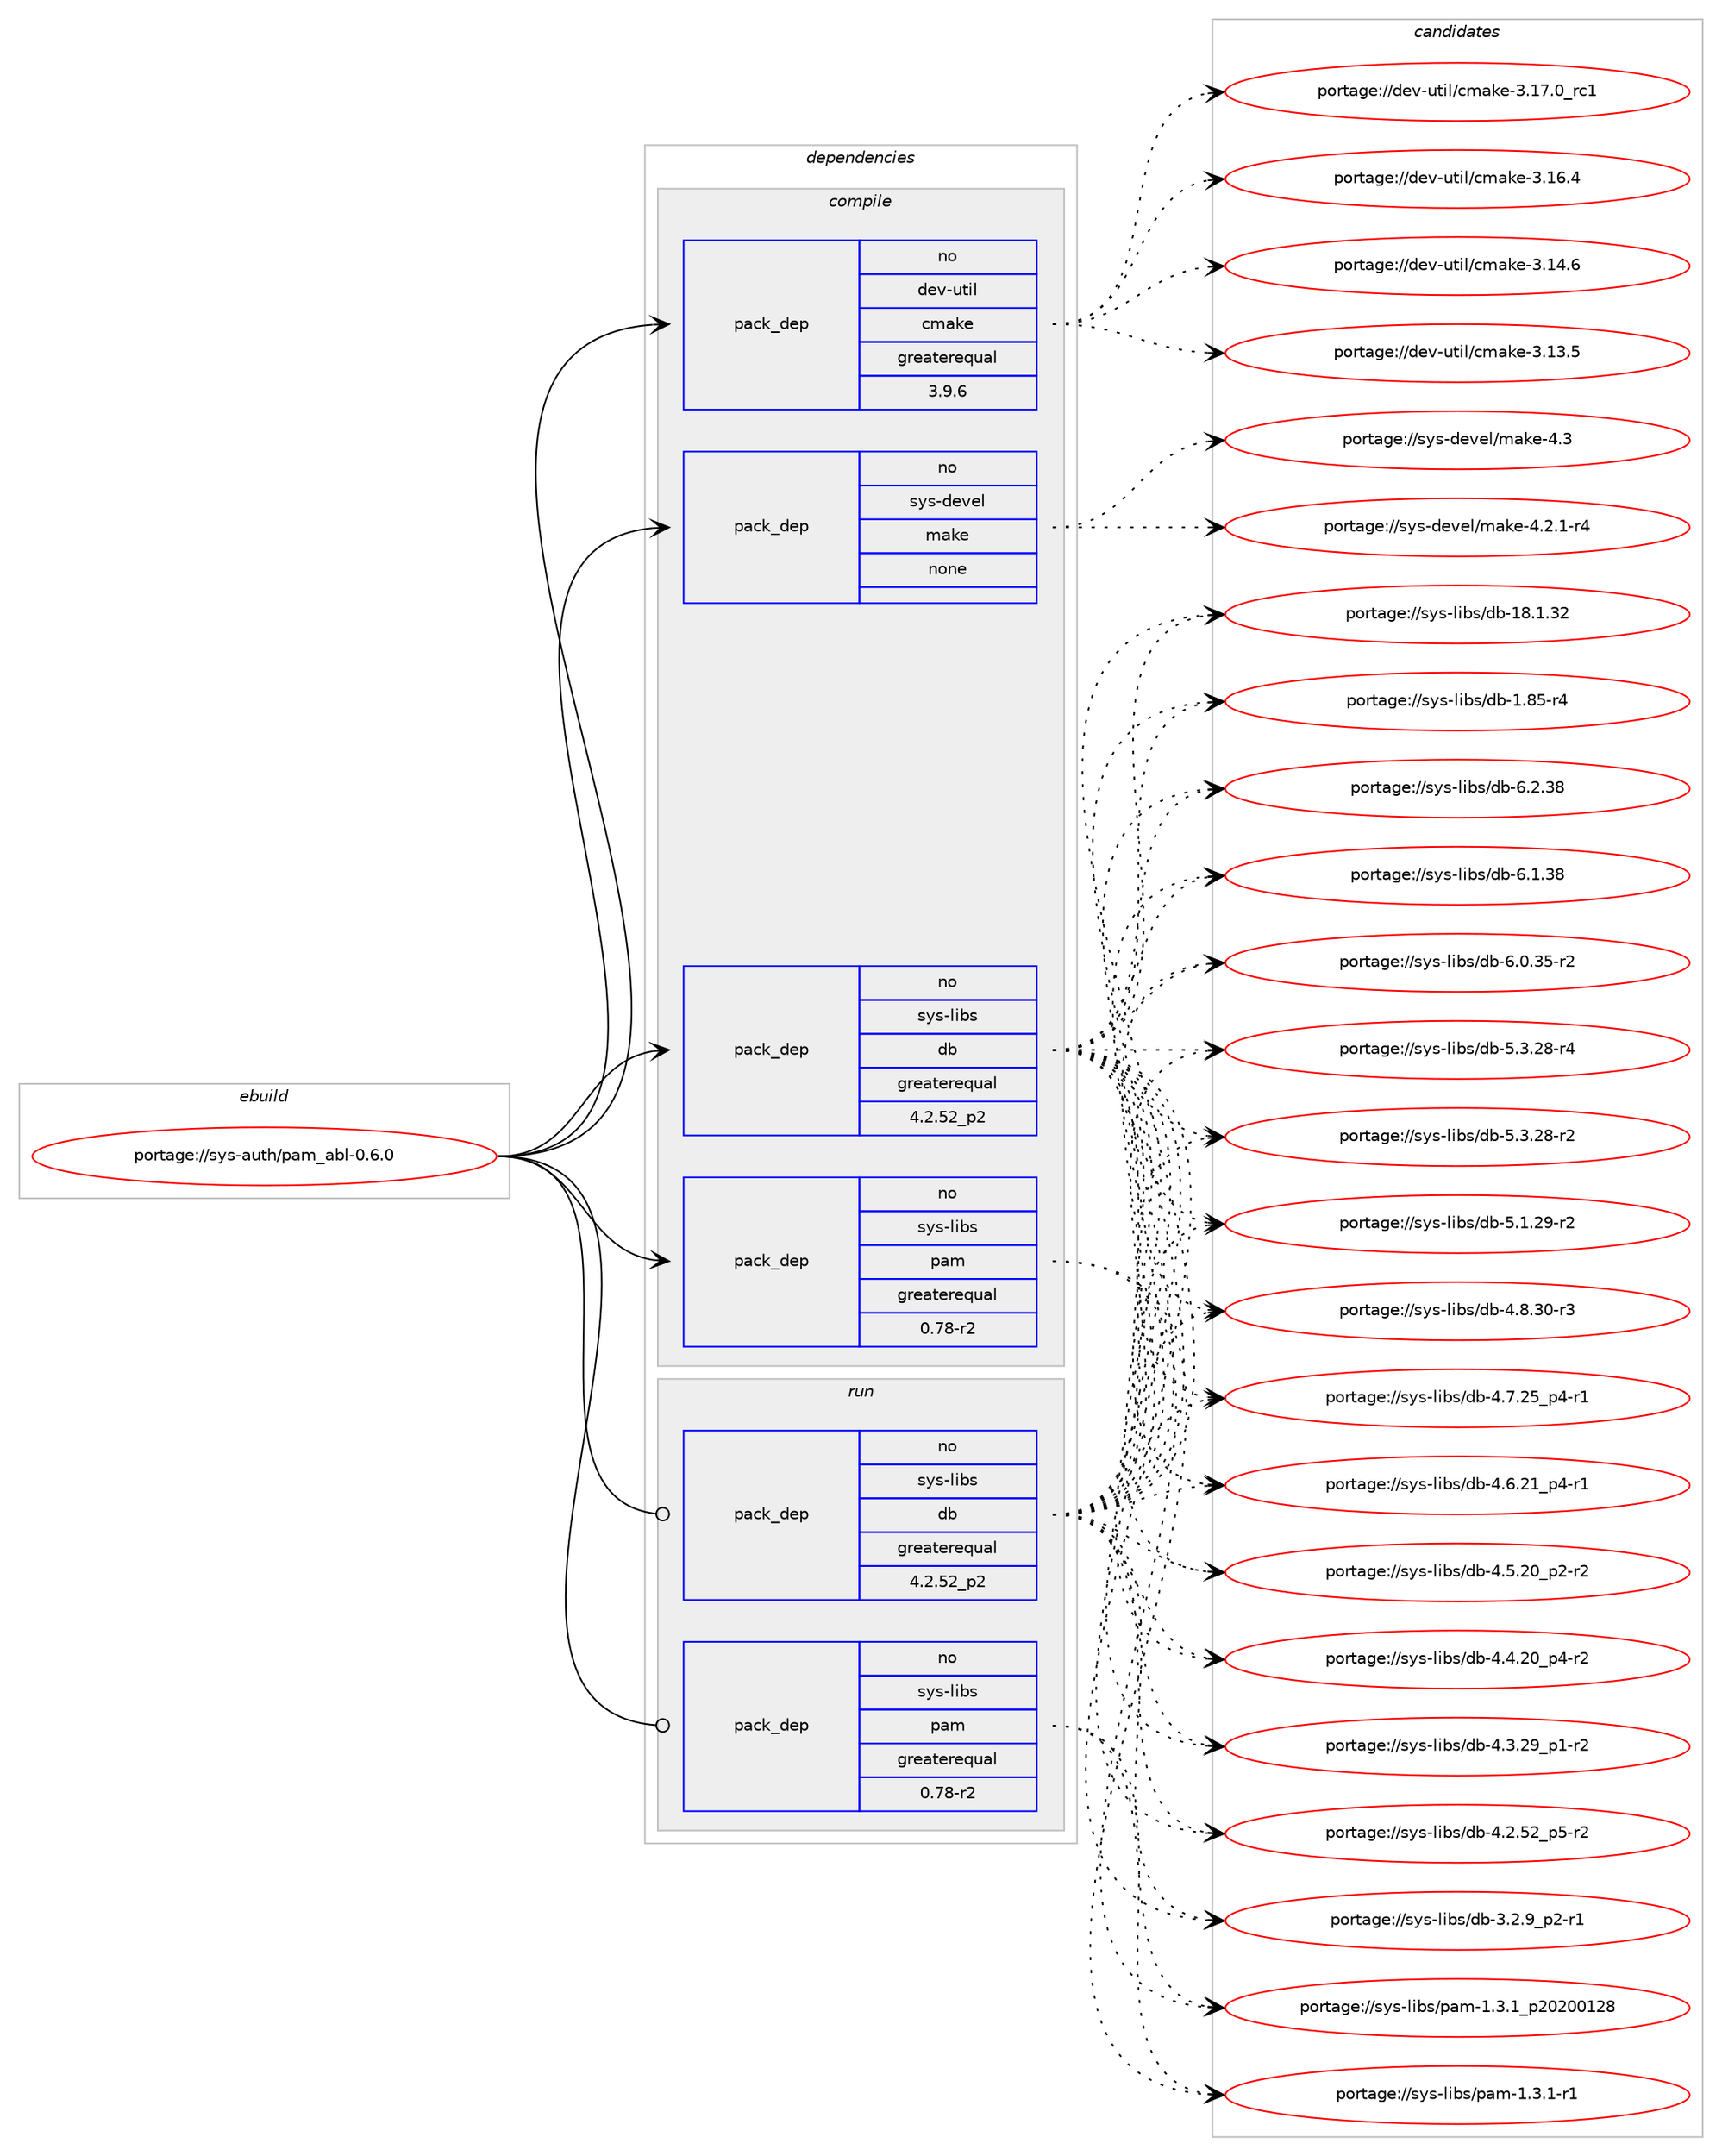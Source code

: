 digraph prolog {

# *************
# Graph options
# *************

newrank=true;
concentrate=true;
compound=true;
graph [rankdir=LR,fontname=Helvetica,fontsize=10,ranksep=1.5];#, ranksep=2.5, nodesep=0.2];
edge  [arrowhead=vee];
node  [fontname=Helvetica,fontsize=10];

# **********
# The ebuild
# **********

subgraph cluster_leftcol {
color=gray;
rank=same;
label=<<i>ebuild</i>>;
id [label="portage://sys-auth/pam_abl-0.6.0", color=red, width=4, href="../sys-auth/pam_abl-0.6.0.svg"];
}

# ****************
# The dependencies
# ****************

subgraph cluster_midcol {
color=gray;
label=<<i>dependencies</i>>;
subgraph cluster_compile {
fillcolor="#eeeeee";
style=filled;
label=<<i>compile</i>>;
subgraph pack44584 {
dependency57874 [label=<<TABLE BORDER="0" CELLBORDER="1" CELLSPACING="0" CELLPADDING="4" WIDTH="220"><TR><TD ROWSPAN="6" CELLPADDING="30">pack_dep</TD></TR><TR><TD WIDTH="110">no</TD></TR><TR><TD>dev-util</TD></TR><TR><TD>cmake</TD></TR><TR><TD>greaterequal</TD></TR><TR><TD>3.9.6</TD></TR></TABLE>>, shape=none, color=blue];
}
id:e -> dependency57874:w [weight=20,style="solid",arrowhead="vee"];
subgraph pack44585 {
dependency57875 [label=<<TABLE BORDER="0" CELLBORDER="1" CELLSPACING="0" CELLPADDING="4" WIDTH="220"><TR><TD ROWSPAN="6" CELLPADDING="30">pack_dep</TD></TR><TR><TD WIDTH="110">no</TD></TR><TR><TD>sys-devel</TD></TR><TR><TD>make</TD></TR><TR><TD>none</TD></TR><TR><TD></TD></TR></TABLE>>, shape=none, color=blue];
}
id:e -> dependency57875:w [weight=20,style="solid",arrowhead="vee"];
subgraph pack44586 {
dependency57876 [label=<<TABLE BORDER="0" CELLBORDER="1" CELLSPACING="0" CELLPADDING="4" WIDTH="220"><TR><TD ROWSPAN="6" CELLPADDING="30">pack_dep</TD></TR><TR><TD WIDTH="110">no</TD></TR><TR><TD>sys-libs</TD></TR><TR><TD>db</TD></TR><TR><TD>greaterequal</TD></TR><TR><TD>4.2.52_p2</TD></TR></TABLE>>, shape=none, color=blue];
}
id:e -> dependency57876:w [weight=20,style="solid",arrowhead="vee"];
subgraph pack44587 {
dependency57877 [label=<<TABLE BORDER="0" CELLBORDER="1" CELLSPACING="0" CELLPADDING="4" WIDTH="220"><TR><TD ROWSPAN="6" CELLPADDING="30">pack_dep</TD></TR><TR><TD WIDTH="110">no</TD></TR><TR><TD>sys-libs</TD></TR><TR><TD>pam</TD></TR><TR><TD>greaterequal</TD></TR><TR><TD>0.78-r2</TD></TR></TABLE>>, shape=none, color=blue];
}
id:e -> dependency57877:w [weight=20,style="solid",arrowhead="vee"];
}
subgraph cluster_compileandrun {
fillcolor="#eeeeee";
style=filled;
label=<<i>compile and run</i>>;
}
subgraph cluster_run {
fillcolor="#eeeeee";
style=filled;
label=<<i>run</i>>;
subgraph pack44588 {
dependency57878 [label=<<TABLE BORDER="0" CELLBORDER="1" CELLSPACING="0" CELLPADDING="4" WIDTH="220"><TR><TD ROWSPAN="6" CELLPADDING="30">pack_dep</TD></TR><TR><TD WIDTH="110">no</TD></TR><TR><TD>sys-libs</TD></TR><TR><TD>db</TD></TR><TR><TD>greaterequal</TD></TR><TR><TD>4.2.52_p2</TD></TR></TABLE>>, shape=none, color=blue];
}
id:e -> dependency57878:w [weight=20,style="solid",arrowhead="odot"];
subgraph pack44589 {
dependency57879 [label=<<TABLE BORDER="0" CELLBORDER="1" CELLSPACING="0" CELLPADDING="4" WIDTH="220"><TR><TD ROWSPAN="6" CELLPADDING="30">pack_dep</TD></TR><TR><TD WIDTH="110">no</TD></TR><TR><TD>sys-libs</TD></TR><TR><TD>pam</TD></TR><TR><TD>greaterequal</TD></TR><TR><TD>0.78-r2</TD></TR></TABLE>>, shape=none, color=blue];
}
id:e -> dependency57879:w [weight=20,style="solid",arrowhead="odot"];
}
}

# **************
# The candidates
# **************

subgraph cluster_choices {
rank=same;
color=gray;
label=<<i>candidates</i>>;

subgraph choice44584 {
color=black;
nodesep=1;
choice1001011184511711610510847991099710710145514649554648951149949 [label="portage://dev-util/cmake-3.17.0_rc1", color=red, width=4,href="../dev-util/cmake-3.17.0_rc1.svg"];
choice1001011184511711610510847991099710710145514649544652 [label="portage://dev-util/cmake-3.16.4", color=red, width=4,href="../dev-util/cmake-3.16.4.svg"];
choice1001011184511711610510847991099710710145514649524654 [label="portage://dev-util/cmake-3.14.6", color=red, width=4,href="../dev-util/cmake-3.14.6.svg"];
choice1001011184511711610510847991099710710145514649514653 [label="portage://dev-util/cmake-3.13.5", color=red, width=4,href="../dev-util/cmake-3.13.5.svg"];
dependency57874:e -> choice1001011184511711610510847991099710710145514649554648951149949:w [style=dotted,weight="100"];
dependency57874:e -> choice1001011184511711610510847991099710710145514649544652:w [style=dotted,weight="100"];
dependency57874:e -> choice1001011184511711610510847991099710710145514649524654:w [style=dotted,weight="100"];
dependency57874:e -> choice1001011184511711610510847991099710710145514649514653:w [style=dotted,weight="100"];
}
subgraph choice44585 {
color=black;
nodesep=1;
choice11512111545100101118101108471099710710145524651 [label="portage://sys-devel/make-4.3", color=red, width=4,href="../sys-devel/make-4.3.svg"];
choice1151211154510010111810110847109971071014552465046494511452 [label="portage://sys-devel/make-4.2.1-r4", color=red, width=4,href="../sys-devel/make-4.2.1-r4.svg"];
dependency57875:e -> choice11512111545100101118101108471099710710145524651:w [style=dotted,weight="100"];
dependency57875:e -> choice1151211154510010111810110847109971071014552465046494511452:w [style=dotted,weight="100"];
}
subgraph choice44586 {
color=black;
nodesep=1;
choice1151211154510810598115471009845544650465156 [label="portage://sys-libs/db-6.2.38", color=red, width=4,href="../sys-libs/db-6.2.38.svg"];
choice1151211154510810598115471009845544649465156 [label="portage://sys-libs/db-6.1.38", color=red, width=4,href="../sys-libs/db-6.1.38.svg"];
choice11512111545108105981154710098455446484651534511450 [label="portage://sys-libs/db-6.0.35-r2", color=red, width=4,href="../sys-libs/db-6.0.35-r2.svg"];
choice11512111545108105981154710098455346514650564511452 [label="portage://sys-libs/db-5.3.28-r4", color=red, width=4,href="../sys-libs/db-5.3.28-r4.svg"];
choice11512111545108105981154710098455346514650564511450 [label="portage://sys-libs/db-5.3.28-r2", color=red, width=4,href="../sys-libs/db-5.3.28-r2.svg"];
choice11512111545108105981154710098455346494650574511450 [label="portage://sys-libs/db-5.1.29-r2", color=red, width=4,href="../sys-libs/db-5.1.29-r2.svg"];
choice11512111545108105981154710098455246564651484511451 [label="portage://sys-libs/db-4.8.30-r3", color=red, width=4,href="../sys-libs/db-4.8.30-r3.svg"];
choice115121115451081059811547100984552465546505395112524511449 [label="portage://sys-libs/db-4.7.25_p4-r1", color=red, width=4,href="../sys-libs/db-4.7.25_p4-r1.svg"];
choice115121115451081059811547100984552465446504995112524511449 [label="portage://sys-libs/db-4.6.21_p4-r1", color=red, width=4,href="../sys-libs/db-4.6.21_p4-r1.svg"];
choice115121115451081059811547100984552465346504895112504511450 [label="portage://sys-libs/db-4.5.20_p2-r2", color=red, width=4,href="../sys-libs/db-4.5.20_p2-r2.svg"];
choice115121115451081059811547100984552465246504895112524511450 [label="portage://sys-libs/db-4.4.20_p4-r2", color=red, width=4,href="../sys-libs/db-4.4.20_p4-r2.svg"];
choice115121115451081059811547100984552465146505795112494511450 [label="portage://sys-libs/db-4.3.29_p1-r2", color=red, width=4,href="../sys-libs/db-4.3.29_p1-r2.svg"];
choice115121115451081059811547100984552465046535095112534511450 [label="portage://sys-libs/db-4.2.52_p5-r2", color=red, width=4,href="../sys-libs/db-4.2.52_p5-r2.svg"];
choice1151211154510810598115471009845514650465795112504511449 [label="portage://sys-libs/db-3.2.9_p2-r1", color=red, width=4,href="../sys-libs/db-3.2.9_p2-r1.svg"];
choice115121115451081059811547100984549564649465150 [label="portage://sys-libs/db-18.1.32", color=red, width=4,href="../sys-libs/db-18.1.32.svg"];
choice1151211154510810598115471009845494656534511452 [label="portage://sys-libs/db-1.85-r4", color=red, width=4,href="../sys-libs/db-1.85-r4.svg"];
dependency57876:e -> choice1151211154510810598115471009845544650465156:w [style=dotted,weight="100"];
dependency57876:e -> choice1151211154510810598115471009845544649465156:w [style=dotted,weight="100"];
dependency57876:e -> choice11512111545108105981154710098455446484651534511450:w [style=dotted,weight="100"];
dependency57876:e -> choice11512111545108105981154710098455346514650564511452:w [style=dotted,weight="100"];
dependency57876:e -> choice11512111545108105981154710098455346514650564511450:w [style=dotted,weight="100"];
dependency57876:e -> choice11512111545108105981154710098455346494650574511450:w [style=dotted,weight="100"];
dependency57876:e -> choice11512111545108105981154710098455246564651484511451:w [style=dotted,weight="100"];
dependency57876:e -> choice115121115451081059811547100984552465546505395112524511449:w [style=dotted,weight="100"];
dependency57876:e -> choice115121115451081059811547100984552465446504995112524511449:w [style=dotted,weight="100"];
dependency57876:e -> choice115121115451081059811547100984552465346504895112504511450:w [style=dotted,weight="100"];
dependency57876:e -> choice115121115451081059811547100984552465246504895112524511450:w [style=dotted,weight="100"];
dependency57876:e -> choice115121115451081059811547100984552465146505795112494511450:w [style=dotted,weight="100"];
dependency57876:e -> choice115121115451081059811547100984552465046535095112534511450:w [style=dotted,weight="100"];
dependency57876:e -> choice1151211154510810598115471009845514650465795112504511449:w [style=dotted,weight="100"];
dependency57876:e -> choice115121115451081059811547100984549564649465150:w [style=dotted,weight="100"];
dependency57876:e -> choice1151211154510810598115471009845494656534511452:w [style=dotted,weight="100"];
}
subgraph choice44587 {
color=black;
nodesep=1;
choice11512111545108105981154711297109454946514649951125048504848495056 [label="portage://sys-libs/pam-1.3.1_p20200128", color=red, width=4,href="../sys-libs/pam-1.3.1_p20200128.svg"];
choice115121115451081059811547112971094549465146494511449 [label="portage://sys-libs/pam-1.3.1-r1", color=red, width=4,href="../sys-libs/pam-1.3.1-r1.svg"];
dependency57877:e -> choice11512111545108105981154711297109454946514649951125048504848495056:w [style=dotted,weight="100"];
dependency57877:e -> choice115121115451081059811547112971094549465146494511449:w [style=dotted,weight="100"];
}
subgraph choice44588 {
color=black;
nodesep=1;
choice1151211154510810598115471009845544650465156 [label="portage://sys-libs/db-6.2.38", color=red, width=4,href="../sys-libs/db-6.2.38.svg"];
choice1151211154510810598115471009845544649465156 [label="portage://sys-libs/db-6.1.38", color=red, width=4,href="../sys-libs/db-6.1.38.svg"];
choice11512111545108105981154710098455446484651534511450 [label="portage://sys-libs/db-6.0.35-r2", color=red, width=4,href="../sys-libs/db-6.0.35-r2.svg"];
choice11512111545108105981154710098455346514650564511452 [label="portage://sys-libs/db-5.3.28-r4", color=red, width=4,href="../sys-libs/db-5.3.28-r4.svg"];
choice11512111545108105981154710098455346514650564511450 [label="portage://sys-libs/db-5.3.28-r2", color=red, width=4,href="../sys-libs/db-5.3.28-r2.svg"];
choice11512111545108105981154710098455346494650574511450 [label="portage://sys-libs/db-5.1.29-r2", color=red, width=4,href="../sys-libs/db-5.1.29-r2.svg"];
choice11512111545108105981154710098455246564651484511451 [label="portage://sys-libs/db-4.8.30-r3", color=red, width=4,href="../sys-libs/db-4.8.30-r3.svg"];
choice115121115451081059811547100984552465546505395112524511449 [label="portage://sys-libs/db-4.7.25_p4-r1", color=red, width=4,href="../sys-libs/db-4.7.25_p4-r1.svg"];
choice115121115451081059811547100984552465446504995112524511449 [label="portage://sys-libs/db-4.6.21_p4-r1", color=red, width=4,href="../sys-libs/db-4.6.21_p4-r1.svg"];
choice115121115451081059811547100984552465346504895112504511450 [label="portage://sys-libs/db-4.5.20_p2-r2", color=red, width=4,href="../sys-libs/db-4.5.20_p2-r2.svg"];
choice115121115451081059811547100984552465246504895112524511450 [label="portage://sys-libs/db-4.4.20_p4-r2", color=red, width=4,href="../sys-libs/db-4.4.20_p4-r2.svg"];
choice115121115451081059811547100984552465146505795112494511450 [label="portage://sys-libs/db-4.3.29_p1-r2", color=red, width=4,href="../sys-libs/db-4.3.29_p1-r2.svg"];
choice115121115451081059811547100984552465046535095112534511450 [label="portage://sys-libs/db-4.2.52_p5-r2", color=red, width=4,href="../sys-libs/db-4.2.52_p5-r2.svg"];
choice1151211154510810598115471009845514650465795112504511449 [label="portage://sys-libs/db-3.2.9_p2-r1", color=red, width=4,href="../sys-libs/db-3.2.9_p2-r1.svg"];
choice115121115451081059811547100984549564649465150 [label="portage://sys-libs/db-18.1.32", color=red, width=4,href="../sys-libs/db-18.1.32.svg"];
choice1151211154510810598115471009845494656534511452 [label="portage://sys-libs/db-1.85-r4", color=red, width=4,href="../sys-libs/db-1.85-r4.svg"];
dependency57878:e -> choice1151211154510810598115471009845544650465156:w [style=dotted,weight="100"];
dependency57878:e -> choice1151211154510810598115471009845544649465156:w [style=dotted,weight="100"];
dependency57878:e -> choice11512111545108105981154710098455446484651534511450:w [style=dotted,weight="100"];
dependency57878:e -> choice11512111545108105981154710098455346514650564511452:w [style=dotted,weight="100"];
dependency57878:e -> choice11512111545108105981154710098455346514650564511450:w [style=dotted,weight="100"];
dependency57878:e -> choice11512111545108105981154710098455346494650574511450:w [style=dotted,weight="100"];
dependency57878:e -> choice11512111545108105981154710098455246564651484511451:w [style=dotted,weight="100"];
dependency57878:e -> choice115121115451081059811547100984552465546505395112524511449:w [style=dotted,weight="100"];
dependency57878:e -> choice115121115451081059811547100984552465446504995112524511449:w [style=dotted,weight="100"];
dependency57878:e -> choice115121115451081059811547100984552465346504895112504511450:w [style=dotted,weight="100"];
dependency57878:e -> choice115121115451081059811547100984552465246504895112524511450:w [style=dotted,weight="100"];
dependency57878:e -> choice115121115451081059811547100984552465146505795112494511450:w [style=dotted,weight="100"];
dependency57878:e -> choice115121115451081059811547100984552465046535095112534511450:w [style=dotted,weight="100"];
dependency57878:e -> choice1151211154510810598115471009845514650465795112504511449:w [style=dotted,weight="100"];
dependency57878:e -> choice115121115451081059811547100984549564649465150:w [style=dotted,weight="100"];
dependency57878:e -> choice1151211154510810598115471009845494656534511452:w [style=dotted,weight="100"];
}
subgraph choice44589 {
color=black;
nodesep=1;
choice11512111545108105981154711297109454946514649951125048504848495056 [label="portage://sys-libs/pam-1.3.1_p20200128", color=red, width=4,href="../sys-libs/pam-1.3.1_p20200128.svg"];
choice115121115451081059811547112971094549465146494511449 [label="portage://sys-libs/pam-1.3.1-r1", color=red, width=4,href="../sys-libs/pam-1.3.1-r1.svg"];
dependency57879:e -> choice11512111545108105981154711297109454946514649951125048504848495056:w [style=dotted,weight="100"];
dependency57879:e -> choice115121115451081059811547112971094549465146494511449:w [style=dotted,weight="100"];
}
}

}
